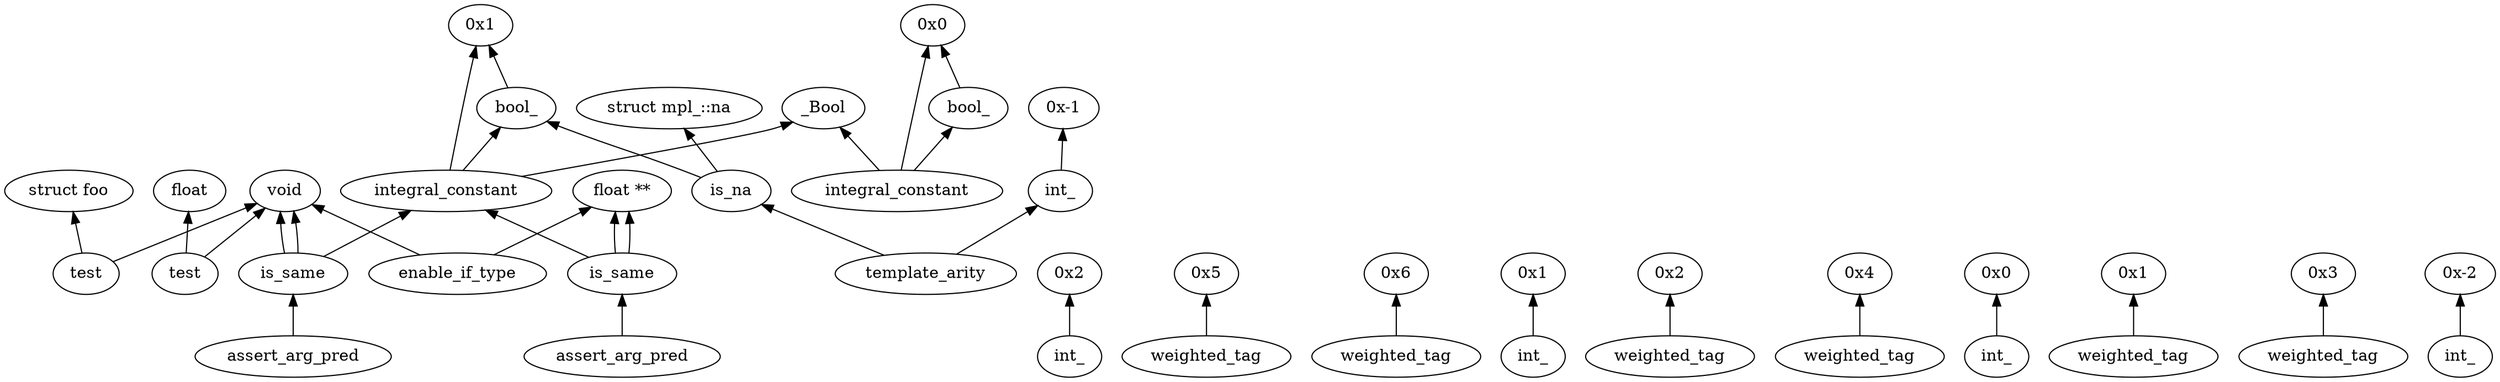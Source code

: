 digraph {
rankdir="BT";
n133640000[label="void"];
n133640024[label="_Bool"];
n133640312[label="float"];
n135272360[label="struct mpl_::na"];
n138717064[label="struct foo"];
n138717472[label="float **"];
n622843263[label="bool_"];
n629538063[label="int_"];
n655538352[label="weighted_tag"];
n6116947944[label="integral_constant"];
n6432534630[label="is_na"];
n6453227487[label="test"];
n6596730468[label="weighted_tag"];
n6900858745[label="template_arity"];
n6946786497[label="enable_if_type"];
n61010260815[label="int_"];
n61201462551[label="weighted_tag"];
n61563345135[label="int_"];
n62113698805[label="weighted_tag"];
n62277826388[label="assert_arg_pred"];
n62374526640[label="is_same"];
n62915683746[label="int_"];
n62915825519[label="assert_arg_pred"];
n62976192893[label="bool_"];
n63459789520[label="is_same"];
n63568718279[label="integral_constant"];
n63591584438[label="weighted_tag"];
n63655504754[label="test"];
n63877865724[label="weighted_tag"];
n64173650272[label="int_"];
n8176765527[label="0x0"];
n8835241951[label="0x3"];
n81030972443[label="0x1"];
n81072357793[label="0x1"];
n81303797509[label="0x-2"];
n81773484321[label="0x0"];
n82221953453[label="0x6"];
n82270295475[label="0x1"];
n82628043642[label="0x-1"];
n82889331972[label="0x4"];
n82966151721[label="0x5"];
n83885814627[label="0x2"];
n84069829297[label="0x2"];

n622843263 -> n81030972443;
n629538063 -> n84069829297;
n655538352 -> n82966151721;
n6116947944 -> n133640024;
n6116947944 -> n81773484321;
n6116947944 -> n62976192893;
n6432534630 -> n135272360;
n6432534630 -> n622843263;
n6453227487 -> n138717064;
n6453227487 -> n133640000;
n6596730468 -> n82221953453;
n6900858745 -> n6432534630;
n6900858745 -> n61563345135;
n6946786497 -> n138717472;
n6946786497 -> n133640000;
n61010260815 -> n82270295475;
n61201462551 -> n83885814627;
n61563345135 -> n82628043642;
n62113698805 -> n82889331972;
n62277826388 -> n62374526640;
n62374526640 -> n133640000;
n62374526640 -> n133640000;
n62374526640 -> n63568718279;
n62915683746 -> n8176765527;
n62915825519 -> n63459789520;
n62976192893 -> n81773484321;
n63459789520 -> n138717472;
n63459789520 -> n138717472;
n63459789520 -> n63568718279;
n63568718279 -> n133640024;
n63568718279 -> n81030972443;
n63568718279 -> n622843263;
n63591584438 -> n81072357793;
n63655504754 -> n133640312;
n63655504754 -> n133640000;
n63877865724 -> n8835241951;
n64173650272 -> n81303797509;

}
